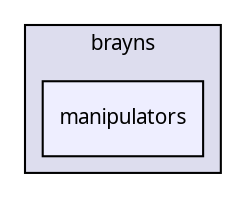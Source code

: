 digraph "manipulators" {
  compound=true
  node [ fontsize="10", fontname="Sans"];
  edge [ labelfontsize="10", labelfontname="Sans"];
  subgraph clusterdir_03632e602207a0b43aa5488f1a38b51e {
    graph [ bgcolor="#ddddee", pencolor="black", label="brayns" fontname="Sans", fontsize="10", URL="dir_03632e602207a0b43aa5488f1a38b51e.html"]
  dir_57fc057f8a1786020dfb4342393a3f6b [shape=box, label="manipulators", style="filled", fillcolor="#eeeeff", pencolor="black", URL="dir_57fc057f8a1786020dfb4342393a3f6b.html"];
  }
}

